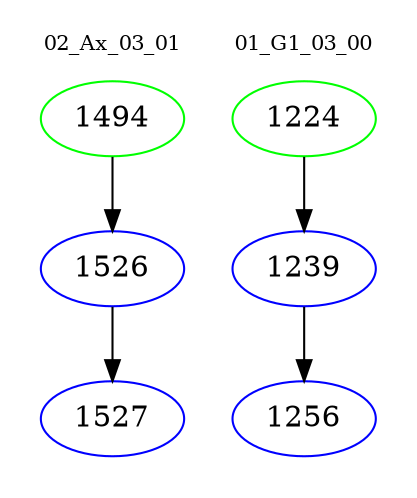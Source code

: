 digraph{
subgraph cluster_0 {
color = white
label = "02_Ax_03_01";
fontsize=10;
T0_1494 [label="1494", color="green"]
T0_1494 -> T0_1526 [color="black"]
T0_1526 [label="1526", color="blue"]
T0_1526 -> T0_1527 [color="black"]
T0_1527 [label="1527", color="blue"]
}
subgraph cluster_1 {
color = white
label = "01_G1_03_00";
fontsize=10;
T1_1224 [label="1224", color="green"]
T1_1224 -> T1_1239 [color="black"]
T1_1239 [label="1239", color="blue"]
T1_1239 -> T1_1256 [color="black"]
T1_1256 [label="1256", color="blue"]
}
}
